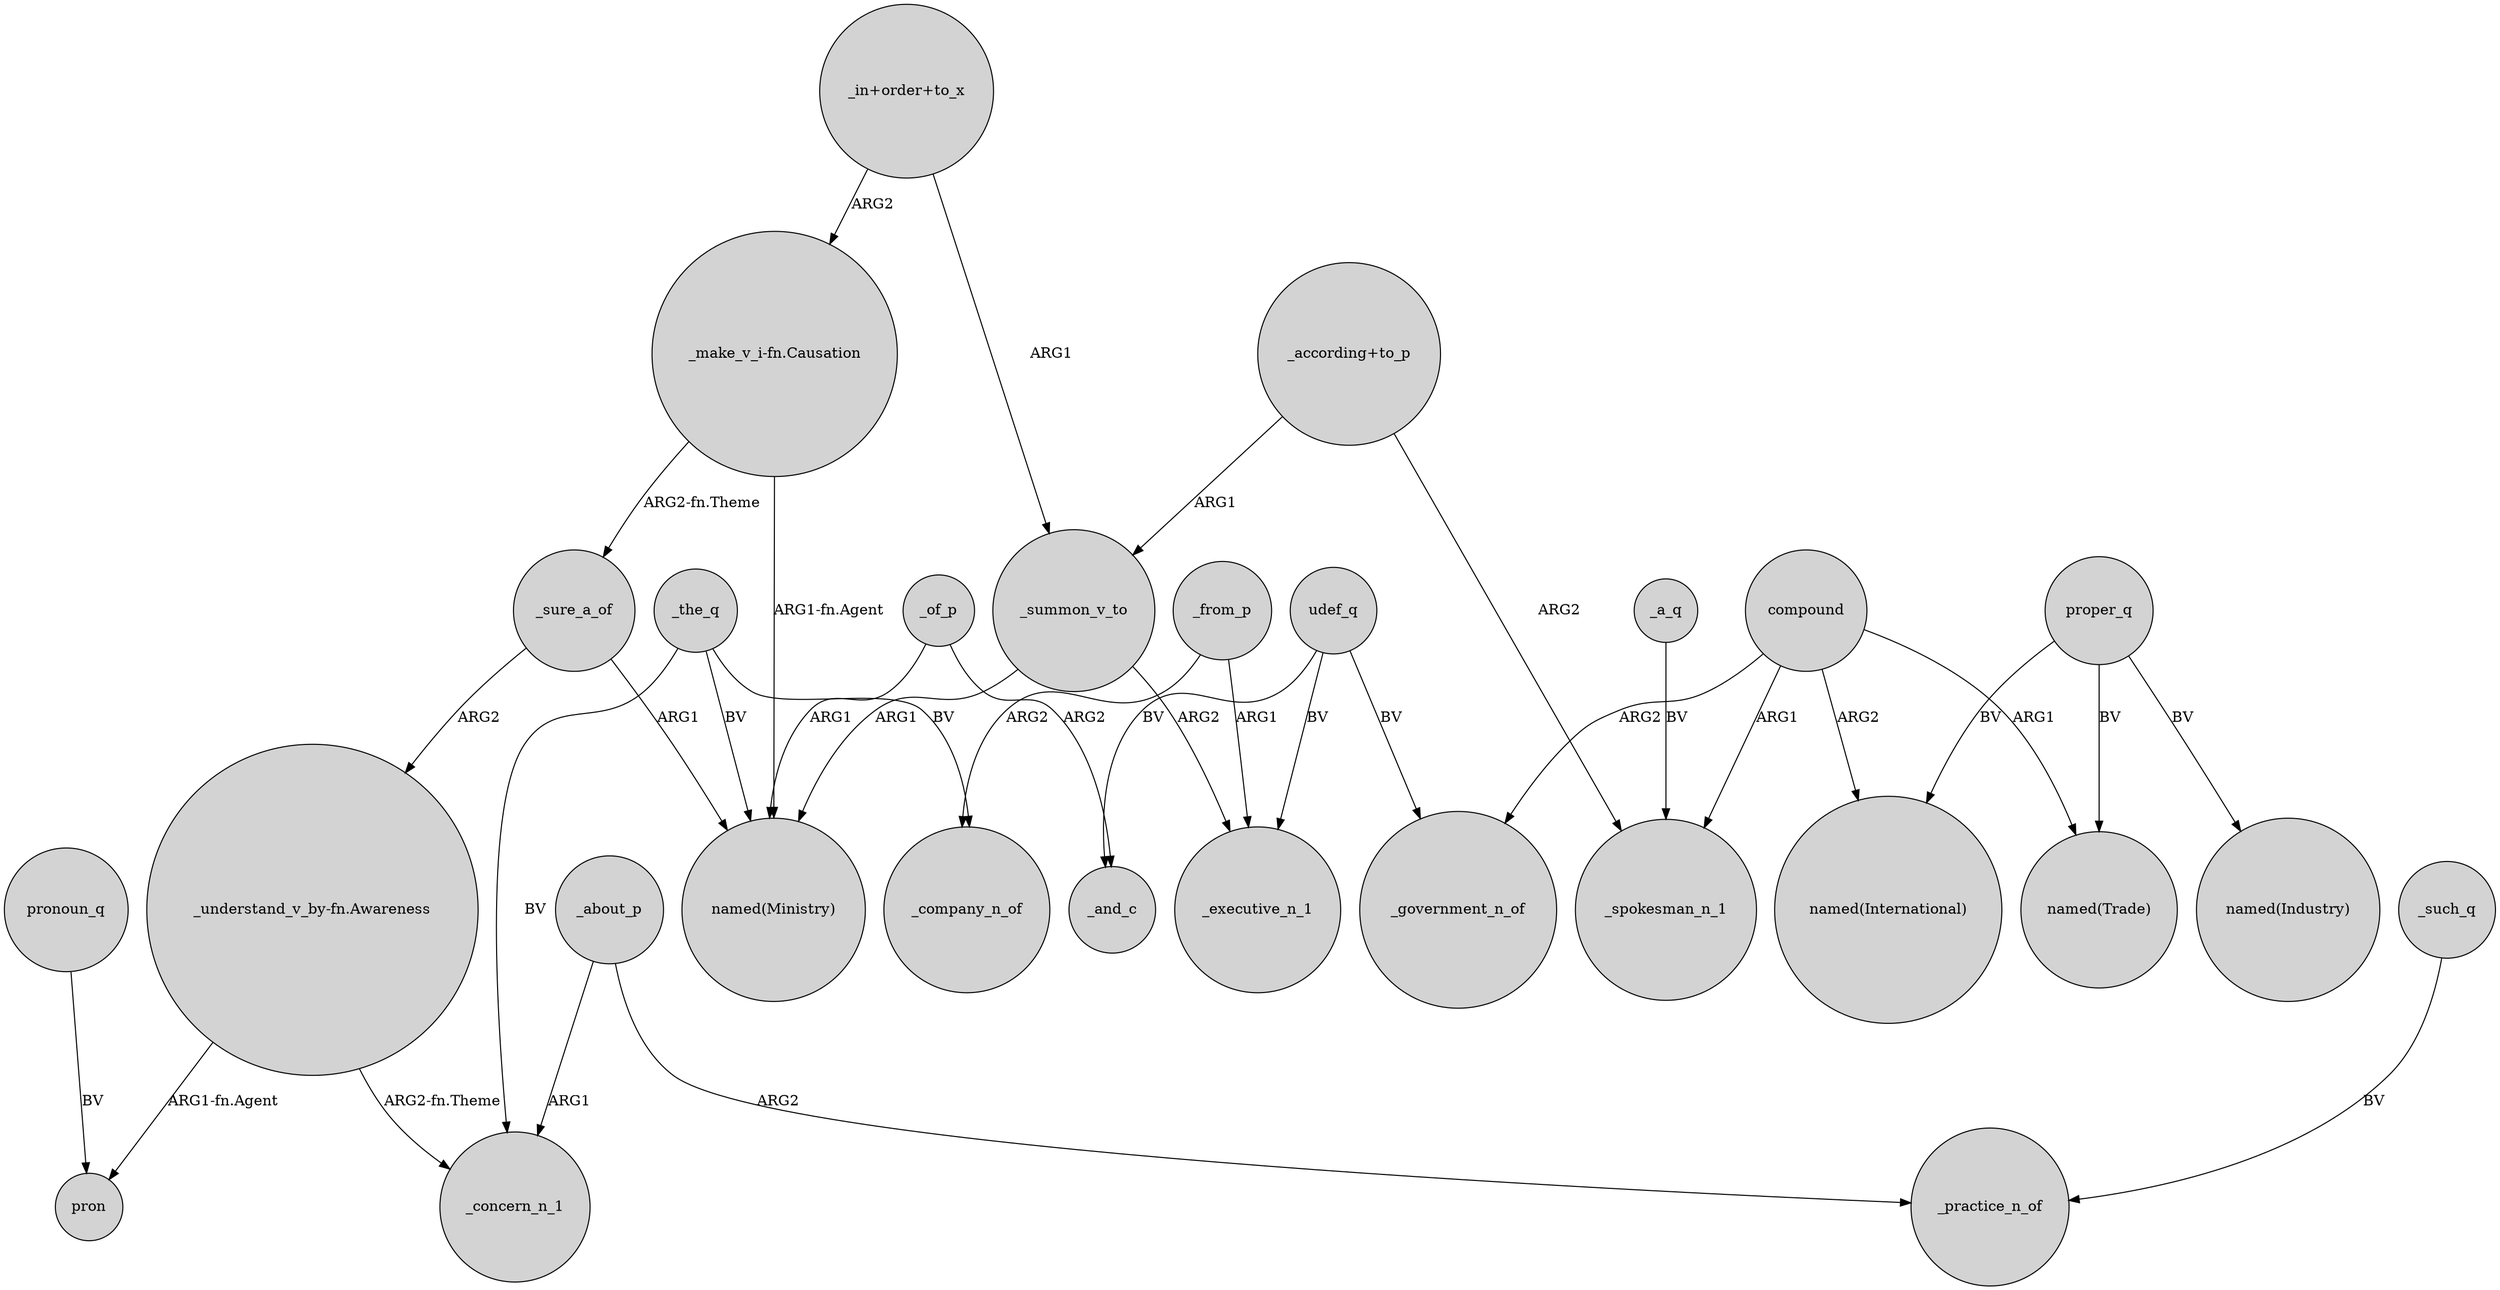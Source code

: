 digraph {
	node [shape=circle style=filled]
	"_make_v_i-fn.Causation" -> _sure_a_of [label="ARG2-fn.Theme"]
	_sure_a_of -> "_understand_v_by-fn.Awareness" [label=ARG2]
	_about_p -> _concern_n_1 [label=ARG1]
	udef_q -> _executive_n_1 [label=BV]
	compound -> _government_n_of [label=ARG2]
	udef_q -> _government_n_of [label=BV]
	"_understand_v_by-fn.Awareness" -> pron [label="ARG1-fn.Agent"]
	_summon_v_to -> "named(Ministry)" [label=ARG1]
	"_according+to_p" -> _summon_v_to [label=ARG1]
	_of_p -> _and_c [label=ARG2]
	"_according+to_p" -> _spokesman_n_1 [label=ARG2]
	proper_q -> "named(Trade)" [label=BV]
	"_in+order+to_x" -> _summon_v_to [label=ARG1]
	_the_q -> _company_n_of [label=BV]
	_the_q -> _concern_n_1 [label=BV]
	pronoun_q -> pron [label=BV]
	_the_q -> "named(Ministry)" [label=BV]
	"_understand_v_by-fn.Awareness" -> _concern_n_1 [label="ARG2-fn.Theme"]
	compound -> _spokesman_n_1 [label=ARG1]
	"_in+order+to_x" -> "_make_v_i-fn.Causation" [label=ARG2]
	proper_q -> "named(Industry)" [label=BV]
	_about_p -> _practice_n_of [label=ARG2]
	_summon_v_to -> _executive_n_1 [label=ARG2]
	compound -> "named(Trade)" [label=ARG1]
	_of_p -> "named(Ministry)" [label=ARG1]
	compound -> "named(International)" [label=ARG2]
	_from_p -> _executive_n_1 [label=ARG1]
	_from_p -> _company_n_of [label=ARG2]
	_sure_a_of -> "named(Ministry)" [label=ARG1]
	_a_q -> _spokesman_n_1 [label=BV]
	_such_q -> _practice_n_of [label=BV]
	udef_q -> _and_c [label=BV]
	"_make_v_i-fn.Causation" -> "named(Ministry)" [label="ARG1-fn.Agent"]
	proper_q -> "named(International)" [label=BV]
}

